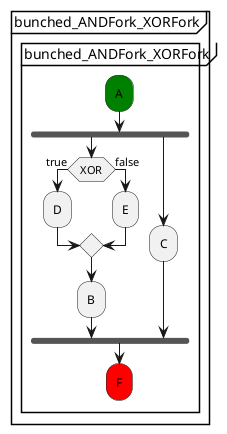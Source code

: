 @startuml
partition "bunched_ANDFork_XORFork" {
    group "bunched_ANDFork_XORFork"
        #green:A;
        fork
            if (XOR) then (true)
                :D;
            else (false)
                :E;
            endif
            :B;
        fork again
            :C;
        end fork
        #red:F;
    end group
}
@enduml